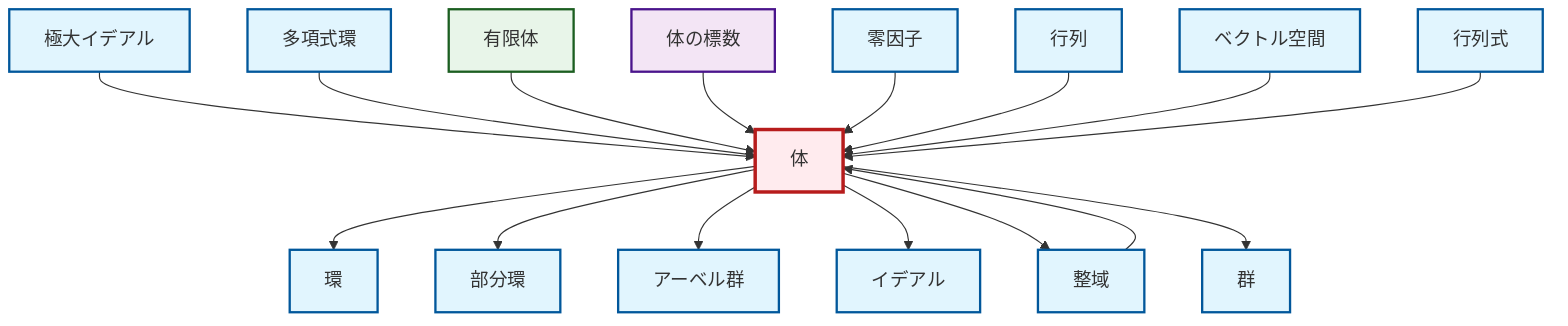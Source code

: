 graph TD
    classDef definition fill:#e1f5fe,stroke:#01579b,stroke-width:2px
    classDef theorem fill:#f3e5f5,stroke:#4a148c,stroke-width:2px
    classDef axiom fill:#fff3e0,stroke:#e65100,stroke-width:2px
    classDef example fill:#e8f5e9,stroke:#1b5e20,stroke-width:2px
    classDef current fill:#ffebee,stroke:#b71c1c,stroke-width:3px
    def-vector-space["ベクトル空間"]:::definition
    thm-field-characteristic["体の標数"]:::theorem
    def-ring["環"]:::definition
    def-zero-divisor["零因子"]:::definition
    def-polynomial-ring["多項式環"]:::definition
    def-integral-domain["整域"]:::definition
    def-field["体"]:::definition
    def-ideal["イデアル"]:::definition
    def-group["群"]:::definition
    def-maximal-ideal["極大イデアル"]:::definition
    ex-finite-field["有限体"]:::example
    def-matrix["行列"]:::definition
    def-subring["部分環"]:::definition
    def-determinant["行列式"]:::definition
    def-abelian-group["アーベル群"]:::definition
    def-field --> def-ring
    def-maximal-ideal --> def-field
    def-field --> def-subring
    def-field --> def-abelian-group
    def-integral-domain --> def-field
    def-polynomial-ring --> def-field
    ex-finite-field --> def-field
    thm-field-characteristic --> def-field
    def-zero-divisor --> def-field
    def-matrix --> def-field
    def-field --> def-ideal
    def-vector-space --> def-field
    def-determinant --> def-field
    def-field --> def-integral-domain
    def-field --> def-group
    class def-field current